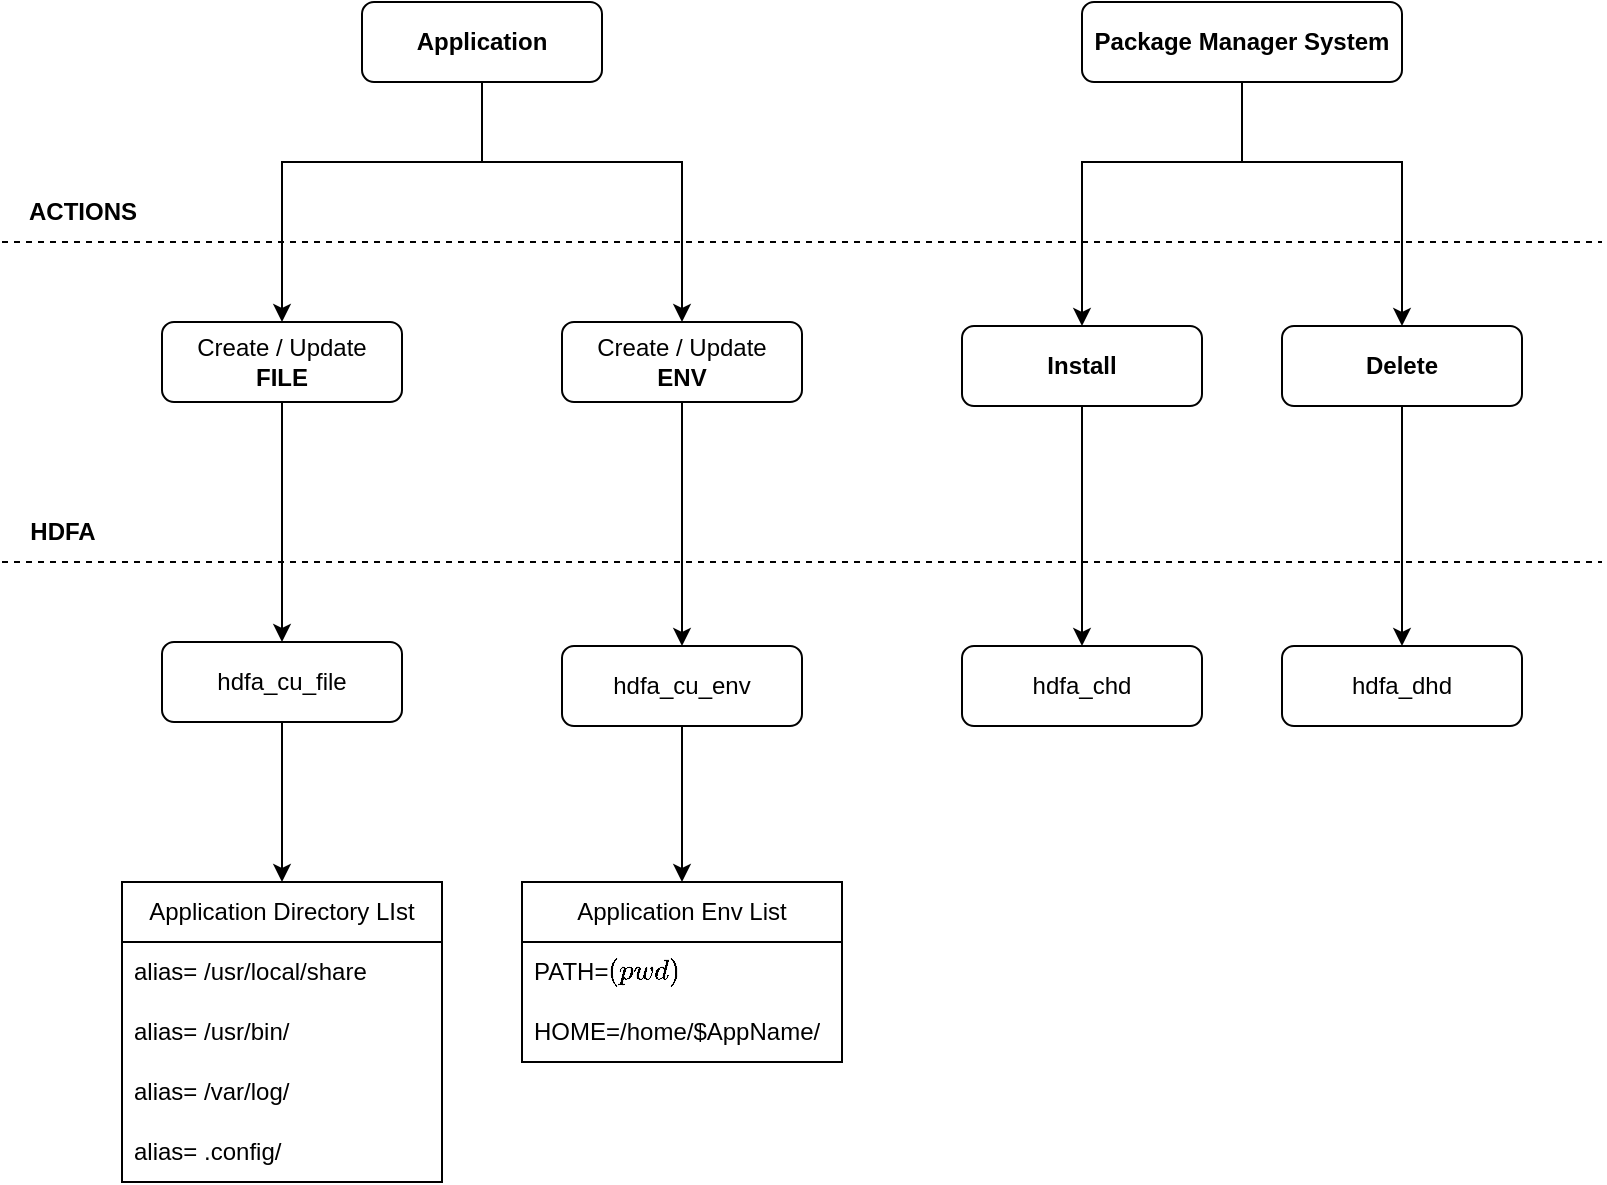 <mxfile version="28.1.2">
  <diagram name="Page-1" id="jpAOvYXrEvb5M_bfXy1u">
    <mxGraphModel dx="1426" dy="854" grid="1" gridSize="10" guides="1" tooltips="1" connect="1" arrows="1" fold="1" page="1" pageScale="1" pageWidth="850" pageHeight="1100" math="0" shadow="0">
      <root>
        <mxCell id="0" />
        <mxCell id="1" parent="0" />
        <mxCell id="23VzQ9FIcKHfFlO6reiX-1" style="edgeStyle=orthogonalEdgeStyle;rounded=0;orthogonalLoop=1;jettySize=auto;html=1;" edge="1" parent="1" source="23VzQ9FIcKHfFlO6reiX-3" target="23VzQ9FIcKHfFlO6reiX-9">
          <mxGeometry relative="1" as="geometry">
            <Array as="points">
              <mxPoint x="280" y="320" />
              <mxPoint x="180" y="320" />
            </Array>
          </mxGeometry>
        </mxCell>
        <mxCell id="23VzQ9FIcKHfFlO6reiX-2" style="edgeStyle=orthogonalEdgeStyle;rounded=0;orthogonalLoop=1;jettySize=auto;html=1;" edge="1" parent="1" source="23VzQ9FIcKHfFlO6reiX-3" target="23VzQ9FIcKHfFlO6reiX-11">
          <mxGeometry relative="1" as="geometry">
            <Array as="points">
              <mxPoint x="280" y="320" />
              <mxPoint x="380" y="320" />
            </Array>
          </mxGeometry>
        </mxCell>
        <mxCell id="23VzQ9FIcKHfFlO6reiX-3" value="Application" style="whiteSpace=wrap;html=1;rounded=1;fontStyle=1" vertex="1" parent="1">
          <mxGeometry x="220" y="240" width="120" height="40" as="geometry" />
        </mxCell>
        <mxCell id="23VzQ9FIcKHfFlO6reiX-4" style="edgeStyle=orthogonalEdgeStyle;rounded=0;orthogonalLoop=1;jettySize=auto;html=1;" edge="1" parent="1" source="23VzQ9FIcKHfFlO6reiX-5" target="23VzQ9FIcKHfFlO6reiX-14">
          <mxGeometry relative="1" as="geometry" />
        </mxCell>
        <mxCell id="23VzQ9FIcKHfFlO6reiX-5" value="Install" style="whiteSpace=wrap;html=1;rounded=1;fontStyle=1" vertex="1" parent="1">
          <mxGeometry x="520" y="402" width="120" height="40" as="geometry" />
        </mxCell>
        <mxCell id="23VzQ9FIcKHfFlO6reiX-6" value="" style="endArrow=none;dashed=1;html=1;rounded=0;" edge="1" parent="1">
          <mxGeometry width="50" height="50" relative="1" as="geometry">
            <mxPoint x="40" y="360" as="sourcePoint" />
            <mxPoint x="840" y="360" as="targetPoint" />
          </mxGeometry>
        </mxCell>
        <mxCell id="23VzQ9FIcKHfFlO6reiX-7" value="ACTIONS" style="text;html=1;align=center;verticalAlign=middle;resizable=0;points=[];autosize=1;strokeColor=none;fillColor=none;fontStyle=1" vertex="1" parent="1">
          <mxGeometry x="40" y="330" width="80" height="30" as="geometry" />
        </mxCell>
        <mxCell id="23VzQ9FIcKHfFlO6reiX-8" style="edgeStyle=orthogonalEdgeStyle;rounded=0;orthogonalLoop=1;jettySize=auto;html=1;" edge="1" parent="1" source="23VzQ9FIcKHfFlO6reiX-9" target="23VzQ9FIcKHfFlO6reiX-18">
          <mxGeometry relative="1" as="geometry" />
        </mxCell>
        <mxCell id="23VzQ9FIcKHfFlO6reiX-9" value="Create / Update&lt;div&gt;&lt;b&gt;FILE&lt;/b&gt;&lt;/div&gt;" style="whiteSpace=wrap;html=1;rounded=1;" vertex="1" parent="1">
          <mxGeometry x="120" y="400" width="120" height="40" as="geometry" />
        </mxCell>
        <mxCell id="23VzQ9FIcKHfFlO6reiX-10" style="edgeStyle=orthogonalEdgeStyle;rounded=0;orthogonalLoop=1;jettySize=auto;html=1;" edge="1" parent="1" source="23VzQ9FIcKHfFlO6reiX-11" target="23VzQ9FIcKHfFlO6reiX-29">
          <mxGeometry relative="1" as="geometry" />
        </mxCell>
        <mxCell id="23VzQ9FIcKHfFlO6reiX-11" value="Create / Update&lt;div&gt;&lt;b&gt;ENV&lt;/b&gt;&lt;/div&gt;" style="whiteSpace=wrap;html=1;rounded=1;" vertex="1" parent="1">
          <mxGeometry x="320" y="400" width="120" height="40" as="geometry" />
        </mxCell>
        <mxCell id="23VzQ9FIcKHfFlO6reiX-12" style="edgeStyle=orthogonalEdgeStyle;rounded=0;orthogonalLoop=1;jettySize=auto;html=1;" edge="1" parent="1" source="23VzQ9FIcKHfFlO6reiX-13" target="23VzQ9FIcKHfFlO6reiX-19">
          <mxGeometry relative="1" as="geometry" />
        </mxCell>
        <mxCell id="23VzQ9FIcKHfFlO6reiX-13" value="Delete" style="whiteSpace=wrap;html=1;rounded=1;fontStyle=1" vertex="1" parent="1">
          <mxGeometry x="680" y="402" width="120" height="40" as="geometry" />
        </mxCell>
        <mxCell id="23VzQ9FIcKHfFlO6reiX-14" value="hdfa_chd" style="whiteSpace=wrap;html=1;rounded=1;" vertex="1" parent="1">
          <mxGeometry x="520" y="562" width="120" height="40" as="geometry" />
        </mxCell>
        <mxCell id="23VzQ9FIcKHfFlO6reiX-15" value="HDFA" style="text;html=1;align=center;verticalAlign=middle;resizable=0;points=[];autosize=1;strokeColor=none;fillColor=none;fontStyle=1" vertex="1" parent="1">
          <mxGeometry x="40" y="490" width="60" height="30" as="geometry" />
        </mxCell>
        <mxCell id="23VzQ9FIcKHfFlO6reiX-16" value="" style="endArrow=none;dashed=1;html=1;rounded=0;" edge="1" parent="1">
          <mxGeometry width="50" height="50" relative="1" as="geometry">
            <mxPoint x="40" y="520" as="sourcePoint" />
            <mxPoint x="840" y="520" as="targetPoint" />
          </mxGeometry>
        </mxCell>
        <mxCell id="23VzQ9FIcKHfFlO6reiX-17" style="edgeStyle=orthogonalEdgeStyle;rounded=0;orthogonalLoop=1;jettySize=auto;html=1;" edge="1" parent="1" source="23VzQ9FIcKHfFlO6reiX-18" target="23VzQ9FIcKHfFlO6reiX-20">
          <mxGeometry relative="1" as="geometry" />
        </mxCell>
        <mxCell id="23VzQ9FIcKHfFlO6reiX-18" value="hdfa_cu_file" style="whiteSpace=wrap;html=1;rounded=1;" vertex="1" parent="1">
          <mxGeometry x="120" y="560" width="120" height="40" as="geometry" />
        </mxCell>
        <mxCell id="23VzQ9FIcKHfFlO6reiX-19" value="hdfa_dhd" style="whiteSpace=wrap;html=1;rounded=1;" vertex="1" parent="1">
          <mxGeometry x="680" y="562" width="120" height="40" as="geometry" />
        </mxCell>
        <mxCell id="23VzQ9FIcKHfFlO6reiX-20" value="Application Directory LIst" style="swimlane;fontStyle=0;childLayout=stackLayout;horizontal=1;startSize=30;horizontalStack=0;resizeParent=1;resizeParentMax=0;resizeLast=0;collapsible=1;marginBottom=0;whiteSpace=wrap;html=1;" vertex="1" parent="1">
          <mxGeometry x="100" y="680" width="160" height="150" as="geometry" />
        </mxCell>
        <mxCell id="23VzQ9FIcKHfFlO6reiX-21" value="alias= /usr/local/share" style="text;strokeColor=none;fillColor=none;align=left;verticalAlign=middle;spacingLeft=4;spacingRight=4;overflow=hidden;points=[[0,0.5],[1,0.5]];portConstraint=eastwest;rotatable=0;whiteSpace=wrap;html=1;" vertex="1" parent="23VzQ9FIcKHfFlO6reiX-20">
          <mxGeometry y="30" width="160" height="30" as="geometry" />
        </mxCell>
        <mxCell id="23VzQ9FIcKHfFlO6reiX-22" value="alias= /usr/bin/" style="text;strokeColor=none;fillColor=none;align=left;verticalAlign=middle;spacingLeft=4;spacingRight=4;overflow=hidden;points=[[0,0.5],[1,0.5]];portConstraint=eastwest;rotatable=0;whiteSpace=wrap;html=1;" vertex="1" parent="23VzQ9FIcKHfFlO6reiX-20">
          <mxGeometry y="60" width="160" height="30" as="geometry" />
        </mxCell>
        <mxCell id="23VzQ9FIcKHfFlO6reiX-23" value="alias= /var/log/" style="text;strokeColor=none;fillColor=none;align=left;verticalAlign=middle;spacingLeft=4;spacingRight=4;overflow=hidden;points=[[0,0.5],[1,0.5]];portConstraint=eastwest;rotatable=0;whiteSpace=wrap;html=1;" vertex="1" parent="23VzQ9FIcKHfFlO6reiX-20">
          <mxGeometry y="90" width="160" height="30" as="geometry" />
        </mxCell>
        <mxCell id="23VzQ9FIcKHfFlO6reiX-24" value="alias= .config/" style="text;strokeColor=none;fillColor=none;align=left;verticalAlign=middle;spacingLeft=4;spacingRight=4;overflow=hidden;points=[[0,0.5],[1,0.5]];portConstraint=eastwest;rotatable=0;whiteSpace=wrap;html=1;" vertex="1" parent="23VzQ9FIcKHfFlO6reiX-20">
          <mxGeometry y="120" width="160" height="30" as="geometry" />
        </mxCell>
        <mxCell id="23VzQ9FIcKHfFlO6reiX-25" value="Application Env List" style="swimlane;fontStyle=0;childLayout=stackLayout;horizontal=1;startSize=30;horizontalStack=0;resizeParent=1;resizeParentMax=0;resizeLast=0;collapsible=1;marginBottom=0;whiteSpace=wrap;html=1;" vertex="1" parent="1">
          <mxGeometry x="300" y="680" width="160" height="90" as="geometry" />
        </mxCell>
        <mxCell id="23VzQ9FIcKHfFlO6reiX-26" value="PATH=`(pwd)`" style="text;strokeColor=none;fillColor=none;align=left;verticalAlign=middle;spacingLeft=4;spacingRight=4;overflow=hidden;points=[[0,0.5],[1,0.5]];portConstraint=eastwest;rotatable=0;whiteSpace=wrap;html=1;" vertex="1" parent="23VzQ9FIcKHfFlO6reiX-25">
          <mxGeometry y="30" width="160" height="30" as="geometry" />
        </mxCell>
        <mxCell id="23VzQ9FIcKHfFlO6reiX-27" value="HOME=&lt;span style=&quot;text-align: center; text-wrap-mode: nowrap;&quot;&gt;/home/$AppName/&lt;/span&gt;" style="text;strokeColor=none;fillColor=none;align=left;verticalAlign=middle;spacingLeft=4;spacingRight=4;overflow=hidden;points=[[0,0.5],[1,0.5]];portConstraint=eastwest;rotatable=0;whiteSpace=wrap;html=1;" vertex="1" parent="23VzQ9FIcKHfFlO6reiX-25">
          <mxGeometry y="60" width="160" height="30" as="geometry" />
        </mxCell>
        <mxCell id="23VzQ9FIcKHfFlO6reiX-28" style="edgeStyle=orthogonalEdgeStyle;rounded=0;orthogonalLoop=1;jettySize=auto;html=1;" edge="1" parent="1" source="23VzQ9FIcKHfFlO6reiX-29" target="23VzQ9FIcKHfFlO6reiX-25">
          <mxGeometry relative="1" as="geometry" />
        </mxCell>
        <mxCell id="23VzQ9FIcKHfFlO6reiX-29" value="hdfa_cu_env" style="whiteSpace=wrap;html=1;rounded=1;" vertex="1" parent="1">
          <mxGeometry x="320" y="562" width="120" height="40" as="geometry" />
        </mxCell>
        <mxCell id="23VzQ9FIcKHfFlO6reiX-30" style="edgeStyle=orthogonalEdgeStyle;rounded=0;orthogonalLoop=1;jettySize=auto;html=1;" edge="1" parent="1" source="23VzQ9FIcKHfFlO6reiX-32" target="23VzQ9FIcKHfFlO6reiX-5">
          <mxGeometry relative="1" as="geometry">
            <Array as="points">
              <mxPoint x="660" y="320" />
              <mxPoint x="580" y="320" />
            </Array>
          </mxGeometry>
        </mxCell>
        <mxCell id="23VzQ9FIcKHfFlO6reiX-31" style="edgeStyle=orthogonalEdgeStyle;rounded=0;orthogonalLoop=1;jettySize=auto;html=1;" edge="1" parent="1" source="23VzQ9FIcKHfFlO6reiX-32" target="23VzQ9FIcKHfFlO6reiX-13">
          <mxGeometry relative="1" as="geometry">
            <Array as="points">
              <mxPoint x="660" y="320" />
              <mxPoint x="740" y="320" />
            </Array>
          </mxGeometry>
        </mxCell>
        <mxCell id="23VzQ9FIcKHfFlO6reiX-32" value="Package Manager System" style="rounded=1;whiteSpace=wrap;html=1;fontStyle=1" vertex="1" parent="1">
          <mxGeometry x="580" y="240" width="160" height="40" as="geometry" />
        </mxCell>
      </root>
    </mxGraphModel>
  </diagram>
</mxfile>

